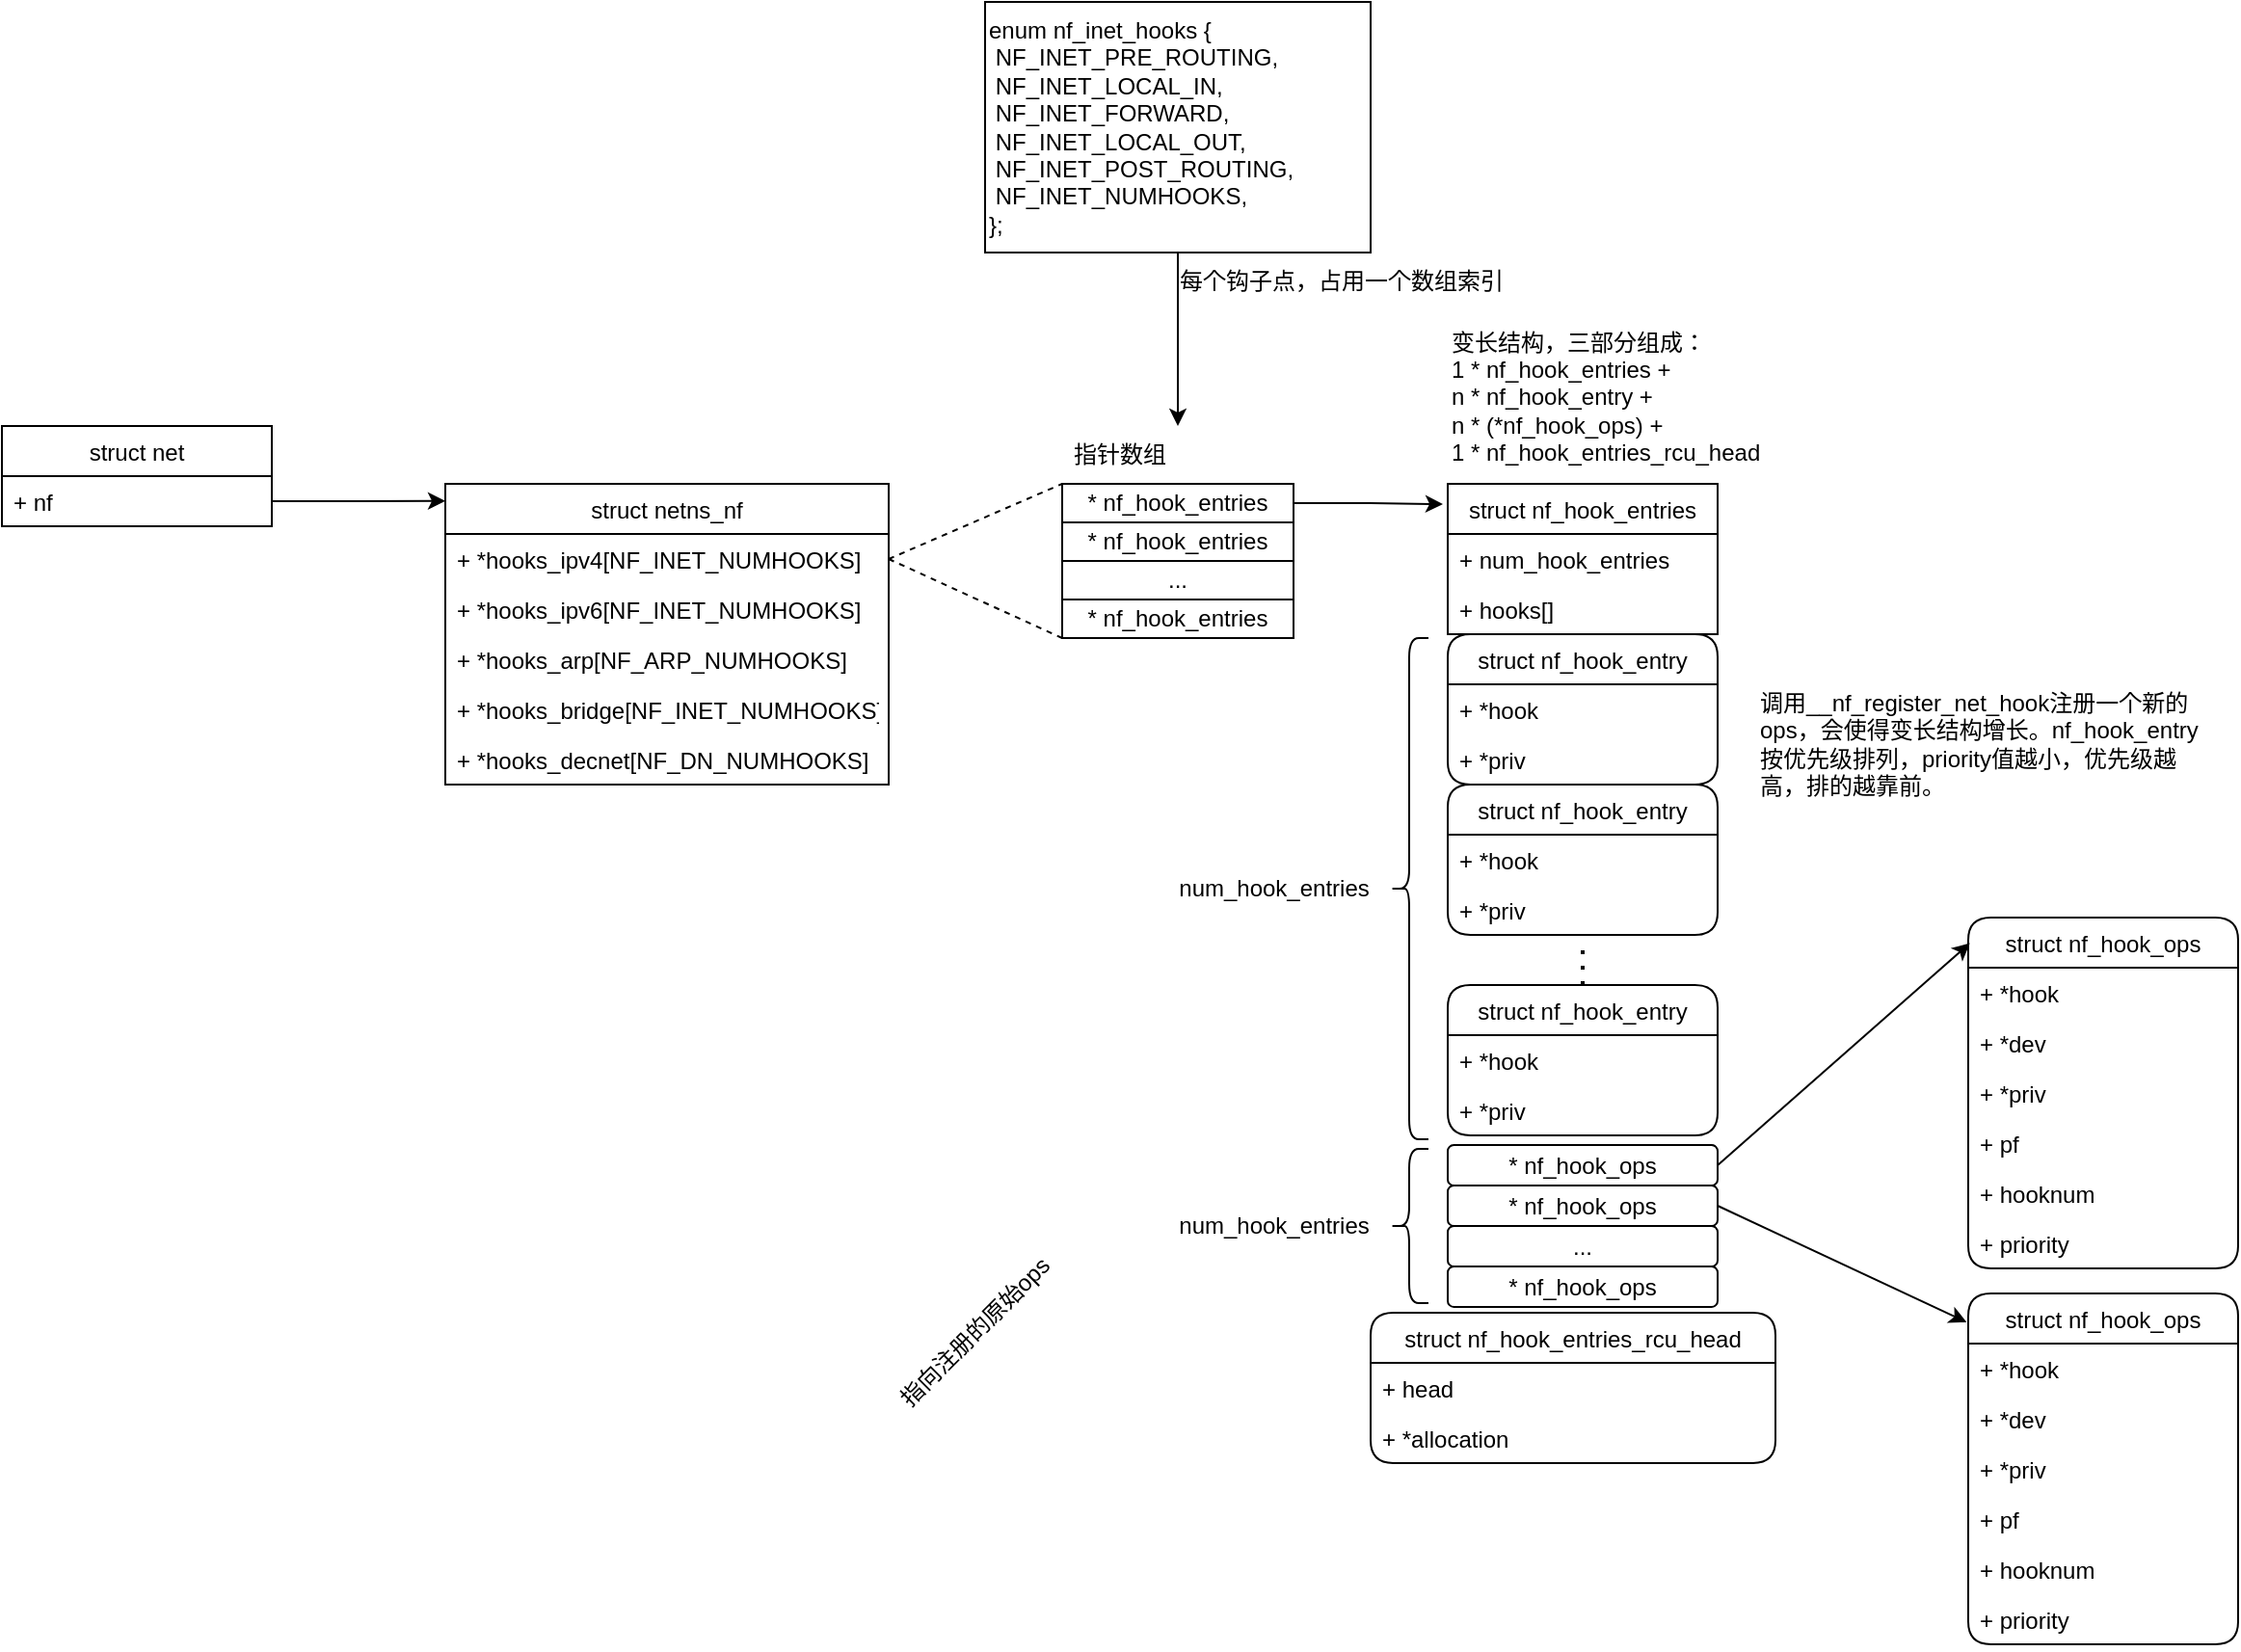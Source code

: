 <mxfile version="20.8.20" type="github">
  <diagram name="第 1 页" id="0HF-bXw9sUiKlREXwIyp">
    <mxGraphModel dx="875" dy="1626" grid="1" gridSize="10" guides="1" tooltips="1" connect="1" arrows="1" fold="1" page="1" pageScale="1" pageWidth="827" pageHeight="1169" math="0" shadow="0">
      <root>
        <mxCell id="0" />
        <mxCell id="1" parent="0" />
        <mxCell id="xlTnr0oYa22tqspzqVBi-1" value="struct net" style="swimlane;fontStyle=0;childLayout=stackLayout;horizontal=1;startSize=26;fillColor=none;horizontalStack=0;resizeParent=1;resizeParentMax=0;resizeLast=0;collapsible=1;marginBottom=0;" vertex="1" parent="1">
          <mxGeometry x="10" y="170" width="140" height="52" as="geometry" />
        </mxCell>
        <mxCell id="xlTnr0oYa22tqspzqVBi-2" value="+ nf" style="text;strokeColor=none;fillColor=none;align=left;verticalAlign=top;spacingLeft=4;spacingRight=4;overflow=hidden;rotatable=0;points=[[0,0.5],[1,0.5]];portConstraint=eastwest;" vertex="1" parent="xlTnr0oYa22tqspzqVBi-1">
          <mxGeometry y="26" width="140" height="26" as="geometry" />
        </mxCell>
        <mxCell id="xlTnr0oYa22tqspzqVBi-5" value="struct netns_nf" style="swimlane;fontStyle=0;childLayout=stackLayout;horizontal=1;startSize=26;fillColor=none;horizontalStack=0;resizeParent=1;resizeParentMax=0;resizeLast=0;collapsible=1;marginBottom=0;" vertex="1" parent="1">
          <mxGeometry x="240" y="200" width="230" height="156" as="geometry" />
        </mxCell>
        <mxCell id="xlTnr0oYa22tqspzqVBi-6" value="+ *hooks_ipv4[NF_INET_NUMHOOKS]" style="text;strokeColor=none;fillColor=none;align=left;verticalAlign=top;spacingLeft=4;spacingRight=4;overflow=hidden;rotatable=0;points=[[0,0.5],[1,0.5]];portConstraint=eastwest;" vertex="1" parent="xlTnr0oYa22tqspzqVBi-5">
          <mxGeometry y="26" width="230" height="26" as="geometry" />
        </mxCell>
        <mxCell id="xlTnr0oYa22tqspzqVBi-7" value="+ *hooks_ipv6[NF_INET_NUMHOOKS]" style="text;strokeColor=none;fillColor=none;align=left;verticalAlign=top;spacingLeft=4;spacingRight=4;overflow=hidden;rotatable=0;points=[[0,0.5],[1,0.5]];portConstraint=eastwest;" vertex="1" parent="xlTnr0oYa22tqspzqVBi-5">
          <mxGeometry y="52" width="230" height="26" as="geometry" />
        </mxCell>
        <mxCell id="xlTnr0oYa22tqspzqVBi-8" value="+ *hooks_arp[NF_ARP_NUMHOOKS]" style="text;strokeColor=none;fillColor=none;align=left;verticalAlign=top;spacingLeft=4;spacingRight=4;overflow=hidden;rotatable=0;points=[[0,0.5],[1,0.5]];portConstraint=eastwest;" vertex="1" parent="xlTnr0oYa22tqspzqVBi-5">
          <mxGeometry y="78" width="230" height="26" as="geometry" />
        </mxCell>
        <mxCell id="xlTnr0oYa22tqspzqVBi-10" value="+ *hooks_bridge[NF_INET_NUMHOOKS]" style="text;strokeColor=none;fillColor=none;align=left;verticalAlign=top;spacingLeft=4;spacingRight=4;overflow=hidden;rotatable=0;points=[[0,0.5],[1,0.5]];portConstraint=eastwest;" vertex="1" parent="xlTnr0oYa22tqspzqVBi-5">
          <mxGeometry y="104" width="230" height="26" as="geometry" />
        </mxCell>
        <mxCell id="xlTnr0oYa22tqspzqVBi-11" value="+ *hooks_decnet[NF_DN_NUMHOOKS]" style="text;strokeColor=none;fillColor=none;align=left;verticalAlign=top;spacingLeft=4;spacingRight=4;overflow=hidden;rotatable=0;points=[[0,0.5],[1,0.5]];portConstraint=eastwest;" vertex="1" parent="xlTnr0oYa22tqspzqVBi-5">
          <mxGeometry y="130" width="230" height="26" as="geometry" />
        </mxCell>
        <mxCell id="xlTnr0oYa22tqspzqVBi-12" value="" style="edgeStyle=orthogonalEdgeStyle;rounded=0;orthogonalLoop=1;jettySize=auto;html=1;entryX=0;entryY=0.057;entryDx=0;entryDy=0;entryPerimeter=0;" edge="1" parent="1" source="xlTnr0oYa22tqspzqVBi-2" target="xlTnr0oYa22tqspzqVBi-5">
          <mxGeometry relative="1" as="geometry" />
        </mxCell>
        <mxCell id="xlTnr0oYa22tqspzqVBi-28" value="" style="endArrow=none;dashed=1;html=1;rounded=0;exitX=1;exitY=0.5;exitDx=0;exitDy=0;entryX=0;entryY=0;entryDx=0;entryDy=0;" edge="1" parent="1" source="xlTnr0oYa22tqspzqVBi-6" target="xlTnr0oYa22tqspzqVBi-24">
          <mxGeometry width="50" height="50" relative="1" as="geometry">
            <mxPoint x="500" y="250" as="sourcePoint" />
            <mxPoint x="540" y="170" as="targetPoint" />
          </mxGeometry>
        </mxCell>
        <mxCell id="xlTnr0oYa22tqspzqVBi-29" value="" style="endArrow=none;dashed=1;html=1;rounded=0;exitX=1;exitY=0.5;exitDx=0;exitDy=0;entryX=0;entryY=1;entryDx=0;entryDy=0;" edge="1" parent="1" source="xlTnr0oYa22tqspzqVBi-6" target="xlTnr0oYa22tqspzqVBi-27">
          <mxGeometry width="50" height="50" relative="1" as="geometry">
            <mxPoint x="480" y="249" as="sourcePoint" />
            <mxPoint x="530" y="290" as="targetPoint" />
          </mxGeometry>
        </mxCell>
        <mxCell id="xlTnr0oYa22tqspzqVBi-30" value="" style="group" vertex="1" connectable="0" parent="1">
          <mxGeometry x="560" y="200" width="120" height="80" as="geometry" />
        </mxCell>
        <mxCell id="xlTnr0oYa22tqspzqVBi-24" value="* nf_hook_entries" style="rounded=0;whiteSpace=wrap;html=1;shadow=0;glass=0;sketch=0;fillColor=default;gradientColor=none;" vertex="1" parent="xlTnr0oYa22tqspzqVBi-30">
          <mxGeometry width="120" height="20" as="geometry" />
        </mxCell>
        <mxCell id="xlTnr0oYa22tqspzqVBi-25" value="* nf_hook_entries" style="rounded=0;whiteSpace=wrap;html=1;shadow=0;glass=0;sketch=0;fillColor=default;gradientColor=none;" vertex="1" parent="xlTnr0oYa22tqspzqVBi-30">
          <mxGeometry y="20" width="120" height="20" as="geometry" />
        </mxCell>
        <mxCell id="xlTnr0oYa22tqspzqVBi-26" value="..." style="rounded=0;whiteSpace=wrap;html=1;shadow=0;glass=0;sketch=0;fillColor=default;gradientColor=none;" vertex="1" parent="xlTnr0oYa22tqspzqVBi-30">
          <mxGeometry y="40" width="120" height="20" as="geometry" />
        </mxCell>
        <mxCell id="xlTnr0oYa22tqspzqVBi-27" value="* nf_hook_entries" style="rounded=0;whiteSpace=wrap;html=1;shadow=0;glass=0;sketch=0;fillColor=default;gradientColor=none;" vertex="1" parent="xlTnr0oYa22tqspzqVBi-30">
          <mxGeometry y="60" width="120" height="20" as="geometry" />
        </mxCell>
        <mxCell id="xlTnr0oYa22tqspzqVBi-31" value="指针数组" style="text;html=1;strokeColor=none;fillColor=none;align=center;verticalAlign=middle;whiteSpace=wrap;rounded=0;" vertex="1" parent="1">
          <mxGeometry x="560" y="170" width="60" height="30" as="geometry" />
        </mxCell>
        <mxCell id="xlTnr0oYa22tqspzqVBi-40" value="" style="group" vertex="1" connectable="0" parent="1">
          <mxGeometry x="760" y="200" width="140" height="338" as="geometry" />
        </mxCell>
        <mxCell id="xlTnr0oYa22tqspzqVBi-13" value="struct nf_hook_entries" style="swimlane;fontStyle=0;childLayout=stackLayout;horizontal=1;startSize=26;fillColor=none;horizontalStack=0;resizeParent=1;resizeParentMax=0;resizeLast=0;collapsible=1;marginBottom=0;" vertex="1" parent="xlTnr0oYa22tqspzqVBi-40">
          <mxGeometry width="140" height="78" as="geometry" />
        </mxCell>
        <mxCell id="xlTnr0oYa22tqspzqVBi-14" value="+ num_hook_entries" style="text;strokeColor=none;fillColor=none;align=left;verticalAlign=top;spacingLeft=4;spacingRight=4;overflow=hidden;rotatable=0;points=[[0,0.5],[1,0.5]];portConstraint=eastwest;" vertex="1" parent="xlTnr0oYa22tqspzqVBi-13">
          <mxGeometry y="26" width="140" height="26" as="geometry" />
        </mxCell>
        <mxCell id="xlTnr0oYa22tqspzqVBi-15" value="+ hooks[]" style="text;strokeColor=none;fillColor=none;align=left;verticalAlign=top;spacingLeft=4;spacingRight=4;overflow=hidden;rotatable=0;points=[[0,0.5],[1,0.5]];portConstraint=eastwest;" vertex="1" parent="xlTnr0oYa22tqspzqVBi-13">
          <mxGeometry y="52" width="140" height="26" as="geometry" />
        </mxCell>
        <mxCell id="xlTnr0oYa22tqspzqVBi-17" value="struct nf_hook_entry" style="swimlane;fontStyle=0;childLayout=stackLayout;horizontal=1;startSize=26;horizontalStack=0;resizeParent=1;resizeParentMax=0;resizeLast=0;collapsible=1;marginBottom=0;rounded=1;glass=0;swimlaneLine=1;shadow=0;gradientColor=none;swimlaneFillColor=none;" vertex="1" parent="xlTnr0oYa22tqspzqVBi-40">
          <mxGeometry y="78" width="140" height="78" as="geometry" />
        </mxCell>
        <mxCell id="xlTnr0oYa22tqspzqVBi-18" value="+ *hook" style="text;strokeColor=none;fillColor=none;align=left;verticalAlign=top;spacingLeft=4;spacingRight=4;overflow=hidden;rotatable=0;points=[[0,0.5],[1,0.5]];portConstraint=eastwest;" vertex="1" parent="xlTnr0oYa22tqspzqVBi-17">
          <mxGeometry y="26" width="140" height="26" as="geometry" />
        </mxCell>
        <mxCell id="xlTnr0oYa22tqspzqVBi-19" value="+ *priv" style="text;strokeColor=none;fillColor=none;align=left;verticalAlign=top;spacingLeft=4;spacingRight=4;overflow=hidden;rotatable=0;points=[[0,0.5],[1,0.5]];portConstraint=eastwest;" vertex="1" parent="xlTnr0oYa22tqspzqVBi-17">
          <mxGeometry y="52" width="140" height="26" as="geometry" />
        </mxCell>
        <mxCell id="xlTnr0oYa22tqspzqVBi-21" value="struct nf_hook_entry" style="swimlane;fontStyle=0;childLayout=stackLayout;horizontal=1;startSize=26;fillColor=none;horizontalStack=0;resizeParent=1;resizeParentMax=0;resizeLast=0;collapsible=1;marginBottom=0;rounded=1;" vertex="1" parent="xlTnr0oYa22tqspzqVBi-40">
          <mxGeometry y="156" width="140" height="78" as="geometry" />
        </mxCell>
        <mxCell id="xlTnr0oYa22tqspzqVBi-22" value="+ *hook" style="text;strokeColor=none;fillColor=none;align=left;verticalAlign=top;spacingLeft=4;spacingRight=4;overflow=hidden;rotatable=0;points=[[0,0.5],[1,0.5]];portConstraint=eastwest;" vertex="1" parent="xlTnr0oYa22tqspzqVBi-21">
          <mxGeometry y="26" width="140" height="26" as="geometry" />
        </mxCell>
        <mxCell id="xlTnr0oYa22tqspzqVBi-23" value="+ *priv" style="text;strokeColor=none;fillColor=none;align=left;verticalAlign=top;spacingLeft=4;spacingRight=4;overflow=hidden;rotatable=0;points=[[0,0.5],[1,0.5]];portConstraint=eastwest;" vertex="1" parent="xlTnr0oYa22tqspzqVBi-21">
          <mxGeometry y="52" width="140" height="26" as="geometry" />
        </mxCell>
        <mxCell id="xlTnr0oYa22tqspzqVBi-32" value="struct nf_hook_entry" style="swimlane;fontStyle=0;childLayout=stackLayout;horizontal=1;startSize=26;fillColor=none;horizontalStack=0;resizeParent=1;resizeParentMax=0;resizeLast=0;collapsible=1;marginBottom=0;rounded=1;" vertex="1" parent="xlTnr0oYa22tqspzqVBi-40">
          <mxGeometry y="260" width="140" height="78" as="geometry" />
        </mxCell>
        <mxCell id="xlTnr0oYa22tqspzqVBi-33" value="+ *hook" style="text;strokeColor=none;fillColor=none;align=left;verticalAlign=top;spacingLeft=4;spacingRight=4;overflow=hidden;rotatable=0;points=[[0,0.5],[1,0.5]];portConstraint=eastwest;" vertex="1" parent="xlTnr0oYa22tqspzqVBi-32">
          <mxGeometry y="26" width="140" height="26" as="geometry" />
        </mxCell>
        <mxCell id="xlTnr0oYa22tqspzqVBi-34" value="+ *priv" style="text;strokeColor=none;fillColor=none;align=left;verticalAlign=top;spacingLeft=4;spacingRight=4;overflow=hidden;rotatable=0;points=[[0,0.5],[1,0.5]];portConstraint=eastwest;" vertex="1" parent="xlTnr0oYa22tqspzqVBi-32">
          <mxGeometry y="52" width="140" height="26" as="geometry" />
        </mxCell>
        <mxCell id="xlTnr0oYa22tqspzqVBi-39" value="" style="endArrow=none;dashed=1;html=1;dashPattern=1 3;strokeWidth=2;rounded=0;entryX=0.5;entryY=1.122;entryDx=0;entryDy=0;entryPerimeter=0;exitX=0.5;exitY=0;exitDx=0;exitDy=0;" edge="1" parent="xlTnr0oYa22tqspzqVBi-40" source="xlTnr0oYa22tqspzqVBi-32" target="xlTnr0oYa22tqspzqVBi-23">
          <mxGeometry width="50" height="50" relative="1" as="geometry">
            <mxPoint x="-50" y="310" as="sourcePoint" />
            <mxPoint y="260" as="targetPoint" />
          </mxGeometry>
        </mxCell>
        <mxCell id="xlTnr0oYa22tqspzqVBi-41" value="" style="edgeStyle=orthogonalEdgeStyle;rounded=0;orthogonalLoop=1;jettySize=auto;html=1;entryX=-0.018;entryY=0.135;entryDx=0;entryDy=0;entryPerimeter=0;" edge="1" parent="1" source="xlTnr0oYa22tqspzqVBi-24" target="xlTnr0oYa22tqspzqVBi-13">
          <mxGeometry relative="1" as="geometry" />
        </mxCell>
        <mxCell id="xlTnr0oYa22tqspzqVBi-42" value="变长结构，三部分组成：&lt;br&gt;1 * nf_hook_entries +&lt;br&gt;n * nf_hook_entry +&lt;br&gt;n * (*nf_hook_ops) +&lt;br&gt;1 * nf_hook_entries_rcu_head&amp;nbsp;" style="text;html=1;strokeColor=none;fillColor=none;align=left;verticalAlign=middle;whiteSpace=wrap;rounded=0;" vertex="1" parent="1">
          <mxGeometry x="760" y="120" width="180" height="70" as="geometry" />
        </mxCell>
        <mxCell id="xlTnr0oYa22tqspzqVBi-43" value="" style="shape=curlyBracket;whiteSpace=wrap;html=1;rounded=1;labelPosition=left;verticalLabelPosition=middle;align=right;verticalAlign=middle;shadow=0;glass=0;sketch=0;fillColor=default;gradientColor=none;" vertex="1" parent="1">
          <mxGeometry x="730" y="280" width="20" height="260" as="geometry" />
        </mxCell>
        <mxCell id="xlTnr0oYa22tqspzqVBi-44" value="num_hook_entries" style="text;html=1;strokeColor=none;fillColor=none;align=center;verticalAlign=middle;whiteSpace=wrap;rounded=0;" vertex="1" parent="1">
          <mxGeometry x="620" y="395" width="100" height="30" as="geometry" />
        </mxCell>
        <mxCell id="xlTnr0oYa22tqspzqVBi-46" value="&lt;div&gt;enum nf_inet_hooks {&lt;/div&gt;&lt;div&gt;	&lt;span style=&quot;white-space: pre;&quot;&gt;	&lt;/span&gt;NF_INET_PRE_ROUTING,&lt;/div&gt;&lt;div&gt;&lt;span style=&quot;&quot;&gt;	&lt;/span&gt;&lt;span style=&quot;white-space: pre;&quot;&gt;	&lt;/span&gt;NF_INET_LOCAL_IN,&lt;/div&gt;&lt;div&gt;&lt;span style=&quot;&quot;&gt;	&lt;/span&gt;&lt;span style=&quot;white-space: pre;&quot;&gt;	&lt;/span&gt;NF_INET_FORWARD,&lt;/div&gt;&lt;div&gt;&lt;span style=&quot;&quot;&gt;	&lt;/span&gt;&lt;span style=&quot;white-space: pre;&quot;&gt;	&lt;/span&gt;NF_INET_LOCAL_OUT,&lt;/div&gt;&lt;div&gt;&lt;span style=&quot;&quot;&gt;	&lt;/span&gt;&lt;span style=&quot;white-space: pre;&quot;&gt;	&lt;/span&gt;NF_INET_POST_ROUTING,&lt;/div&gt;&lt;div&gt;&lt;span style=&quot;&quot;&gt;	&lt;/span&gt;&lt;span style=&quot;white-space: pre;&quot;&gt;	&lt;/span&gt;NF_INET_NUMHOOKS,&lt;/div&gt;&lt;div&gt;};&lt;/div&gt;" style="rounded=0;whiteSpace=wrap;html=1;shadow=0;glass=0;sketch=0;fillColor=default;gradientColor=none;align=left;" vertex="1" parent="1">
          <mxGeometry x="520" y="-50" width="200" height="130" as="geometry" />
        </mxCell>
        <mxCell id="xlTnr0oYa22tqspzqVBi-47" value="" style="endArrow=classic;html=1;rounded=0;exitX=0.5;exitY=1;exitDx=0;exitDy=0;entryX=1;entryY=0;entryDx=0;entryDy=0;" edge="1" parent="1" source="xlTnr0oYa22tqspzqVBi-46" target="xlTnr0oYa22tqspzqVBi-31">
          <mxGeometry width="50" height="50" relative="1" as="geometry">
            <mxPoint x="650" y="160" as="sourcePoint" />
            <mxPoint x="700" y="110" as="targetPoint" />
          </mxGeometry>
        </mxCell>
        <mxCell id="xlTnr0oYa22tqspzqVBi-48" value="每个钩子点，占用一个数组索引" style="text;html=1;strokeColor=none;fillColor=none;align=center;verticalAlign=middle;whiteSpace=wrap;rounded=0;" vertex="1" parent="1">
          <mxGeometry x="620" y="80" width="170" height="30" as="geometry" />
        </mxCell>
        <mxCell id="xlTnr0oYa22tqspzqVBi-65" value="" style="shape=curlyBracket;whiteSpace=wrap;html=1;rounded=1;labelPosition=left;verticalLabelPosition=middle;align=right;verticalAlign=middle;shadow=0;glass=0;sketch=0;fillColor=default;gradientColor=none;size=0.5;" vertex="1" parent="1">
          <mxGeometry x="730" y="545" width="20" height="80" as="geometry" />
        </mxCell>
        <mxCell id="xlTnr0oYa22tqspzqVBi-66" value="num_hook_entries" style="text;html=1;strokeColor=none;fillColor=none;align=center;verticalAlign=middle;whiteSpace=wrap;rounded=0;" vertex="1" parent="1">
          <mxGeometry x="620" y="570" width="100" height="30" as="geometry" />
        </mxCell>
        <mxCell id="xlTnr0oYa22tqspzqVBi-67" value="struct nf_hook_entries_rcu_head" style="swimlane;fontStyle=0;childLayout=stackLayout;horizontal=1;startSize=26;fillColor=none;horizontalStack=0;resizeParent=1;resizeParentMax=0;resizeLast=0;collapsible=1;marginBottom=0;rounded=1;shadow=0;glass=0;sketch=0;" vertex="1" parent="1">
          <mxGeometry x="720" y="630" width="210" height="78" as="geometry" />
        </mxCell>
        <mxCell id="xlTnr0oYa22tqspzqVBi-68" value="+ head" style="text;strokeColor=none;fillColor=none;align=left;verticalAlign=top;spacingLeft=4;spacingRight=4;overflow=hidden;rotatable=0;points=[[0,0.5],[1,0.5]];portConstraint=eastwest;" vertex="1" parent="xlTnr0oYa22tqspzqVBi-67">
          <mxGeometry y="26" width="210" height="26" as="geometry" />
        </mxCell>
        <mxCell id="xlTnr0oYa22tqspzqVBi-69" value="+ *allocation" style="text;strokeColor=none;fillColor=none;align=left;verticalAlign=top;spacingLeft=4;spacingRight=4;overflow=hidden;rotatable=0;points=[[0,0.5],[1,0.5]];portConstraint=eastwest;" vertex="1" parent="xlTnr0oYa22tqspzqVBi-67">
          <mxGeometry y="52" width="210" height="26" as="geometry" />
        </mxCell>
        <mxCell id="xlTnr0oYa22tqspzqVBi-75" value="" style="group" vertex="1" connectable="0" parent="1">
          <mxGeometry x="760" y="543" width="140" height="84" as="geometry" />
        </mxCell>
        <mxCell id="xlTnr0oYa22tqspzqVBi-71" value="* nf_hook_ops" style="rounded=1;whiteSpace=wrap;html=1;shadow=0;glass=0;sketch=0;fillColor=default;gradientColor=none;" vertex="1" parent="xlTnr0oYa22tqspzqVBi-75">
          <mxGeometry width="140" height="21" as="geometry" />
        </mxCell>
        <mxCell id="xlTnr0oYa22tqspzqVBi-72" value="* nf_hook_ops" style="rounded=1;whiteSpace=wrap;html=1;shadow=0;glass=0;sketch=0;fillColor=default;gradientColor=none;" vertex="1" parent="xlTnr0oYa22tqspzqVBi-75">
          <mxGeometry y="21" width="140" height="21" as="geometry" />
        </mxCell>
        <mxCell id="xlTnr0oYa22tqspzqVBi-73" value="..." style="rounded=1;whiteSpace=wrap;html=1;shadow=0;glass=0;sketch=0;fillColor=default;gradientColor=none;" vertex="1" parent="xlTnr0oYa22tqspzqVBi-75">
          <mxGeometry y="42" width="140" height="21" as="geometry" />
        </mxCell>
        <mxCell id="xlTnr0oYa22tqspzqVBi-74" value="* nf_hook_ops" style="rounded=1;whiteSpace=wrap;html=1;shadow=0;glass=0;sketch=0;fillColor=default;gradientColor=none;" vertex="1" parent="xlTnr0oYa22tqspzqVBi-75">
          <mxGeometry y="63" width="140" height="21" as="geometry" />
        </mxCell>
        <mxCell id="xlTnr0oYa22tqspzqVBi-78" value="调用__nf_register_net_hook注册一个新的ops，会使得变长结构增长。nf_hook_entry按优先级排列，priority值越小，优先级越高，排的越靠前。" style="text;html=1;strokeColor=none;fillColor=none;align=left;verticalAlign=middle;whiteSpace=wrap;rounded=0;" vertex="1" parent="1">
          <mxGeometry x="920" y="300" width="240" height="70" as="geometry" />
        </mxCell>
        <mxCell id="xlTnr0oYa22tqspzqVBi-79" value="指向注册的原始ops" style="text;html=1;strokeColor=none;fillColor=none;align=center;verticalAlign=middle;whiteSpace=wrap;rounded=0;rotation=-45;" vertex="1" parent="1">
          <mxGeometry x="430" y="625" width="170" height="30" as="geometry" />
        </mxCell>
        <mxCell id="xlTnr0oYa22tqspzqVBi-80" value="" style="endArrow=classic;html=1;rounded=0;exitX=1;exitY=0.5;exitDx=0;exitDy=0;entryX=0.006;entryY=0.073;entryDx=0;entryDy=0;entryPerimeter=0;" edge="1" parent="1" source="xlTnr0oYa22tqspzqVBi-71" target="xlTnr0oYa22tqspzqVBi-49">
          <mxGeometry width="50" height="50" relative="1" as="geometry">
            <mxPoint x="960" y="600" as="sourcePoint" />
            <mxPoint x="1010" y="550" as="targetPoint" />
          </mxGeometry>
        </mxCell>
        <mxCell id="xlTnr0oYa22tqspzqVBi-81" value="" style="endArrow=classic;html=1;rounded=0;exitX=1;exitY=0.5;exitDx=0;exitDy=0;entryX=-0.006;entryY=0.082;entryDx=0;entryDy=0;entryPerimeter=0;" edge="1" parent="1" source="xlTnr0oYa22tqspzqVBi-72" target="xlTnr0oYa22tqspzqVBi-56">
          <mxGeometry width="50" height="50" relative="1" as="geometry">
            <mxPoint x="910" y="564" as="sourcePoint" />
            <mxPoint x="1091" y="412" as="targetPoint" />
          </mxGeometry>
        </mxCell>
        <mxCell id="xlTnr0oYa22tqspzqVBi-49" value="struct nf_hook_ops" style="swimlane;fontStyle=0;childLayout=stackLayout;horizontal=1;startSize=26;fillColor=none;horizontalStack=0;resizeParent=1;resizeParentMax=0;resizeLast=0;collapsible=1;marginBottom=0;rounded=1;shadow=0;glass=0;sketch=0;" vertex="1" parent="1">
          <mxGeometry x="1030" y="425" width="140" height="182" as="geometry" />
        </mxCell>
        <mxCell id="xlTnr0oYa22tqspzqVBi-50" value="+ *hook" style="text;strokeColor=none;fillColor=none;align=left;verticalAlign=top;spacingLeft=4;spacingRight=4;overflow=hidden;rotatable=0;points=[[0,0.5],[1,0.5]];portConstraint=eastwest;" vertex="1" parent="xlTnr0oYa22tqspzqVBi-49">
          <mxGeometry y="26" width="140" height="26" as="geometry" />
        </mxCell>
        <mxCell id="xlTnr0oYa22tqspzqVBi-51" value="+ *dev" style="text;strokeColor=none;fillColor=none;align=left;verticalAlign=top;spacingLeft=4;spacingRight=4;overflow=hidden;rotatable=0;points=[[0,0.5],[1,0.5]];portConstraint=eastwest;" vertex="1" parent="xlTnr0oYa22tqspzqVBi-49">
          <mxGeometry y="52" width="140" height="26" as="geometry" />
        </mxCell>
        <mxCell id="xlTnr0oYa22tqspzqVBi-52" value="+ *priv" style="text;strokeColor=none;fillColor=none;align=left;verticalAlign=top;spacingLeft=4;spacingRight=4;overflow=hidden;rotatable=0;points=[[0,0.5],[1,0.5]];portConstraint=eastwest;" vertex="1" parent="xlTnr0oYa22tqspzqVBi-49">
          <mxGeometry y="78" width="140" height="26" as="geometry" />
        </mxCell>
        <mxCell id="xlTnr0oYa22tqspzqVBi-53" value="+ pf" style="text;strokeColor=none;fillColor=none;align=left;verticalAlign=top;spacingLeft=4;spacingRight=4;overflow=hidden;rotatable=0;points=[[0,0.5],[1,0.5]];portConstraint=eastwest;" vertex="1" parent="xlTnr0oYa22tqspzqVBi-49">
          <mxGeometry y="104" width="140" height="26" as="geometry" />
        </mxCell>
        <mxCell id="xlTnr0oYa22tqspzqVBi-54" value="+ hooknum" style="text;strokeColor=none;fillColor=none;align=left;verticalAlign=top;spacingLeft=4;spacingRight=4;overflow=hidden;rotatable=0;points=[[0,0.5],[1,0.5]];portConstraint=eastwest;" vertex="1" parent="xlTnr0oYa22tqspzqVBi-49">
          <mxGeometry y="130" width="140" height="26" as="geometry" />
        </mxCell>
        <mxCell id="xlTnr0oYa22tqspzqVBi-55" value="+ priority" style="text;strokeColor=none;fillColor=none;align=left;verticalAlign=top;spacingLeft=4;spacingRight=4;overflow=hidden;rotatable=0;points=[[0,0.5],[1,0.5]];portConstraint=eastwest;" vertex="1" parent="xlTnr0oYa22tqspzqVBi-49">
          <mxGeometry y="156" width="140" height="26" as="geometry" />
        </mxCell>
        <mxCell id="xlTnr0oYa22tqspzqVBi-56" value="struct nf_hook_ops" style="swimlane;fontStyle=0;childLayout=stackLayout;horizontal=1;startSize=26;fillColor=none;horizontalStack=0;resizeParent=1;resizeParentMax=0;resizeLast=0;collapsible=1;marginBottom=0;rounded=1;shadow=0;glass=0;sketch=0;" vertex="1" parent="1">
          <mxGeometry x="1030" y="620" width="140" height="182" as="geometry" />
        </mxCell>
        <mxCell id="xlTnr0oYa22tqspzqVBi-57" value="+ *hook" style="text;strokeColor=none;fillColor=none;align=left;verticalAlign=top;spacingLeft=4;spacingRight=4;overflow=hidden;rotatable=0;points=[[0,0.5],[1,0.5]];portConstraint=eastwest;" vertex="1" parent="xlTnr0oYa22tqspzqVBi-56">
          <mxGeometry y="26" width="140" height="26" as="geometry" />
        </mxCell>
        <mxCell id="xlTnr0oYa22tqspzqVBi-58" value="+ *dev" style="text;strokeColor=none;fillColor=none;align=left;verticalAlign=top;spacingLeft=4;spacingRight=4;overflow=hidden;rotatable=0;points=[[0,0.5],[1,0.5]];portConstraint=eastwest;" vertex="1" parent="xlTnr0oYa22tqspzqVBi-56">
          <mxGeometry y="52" width="140" height="26" as="geometry" />
        </mxCell>
        <mxCell id="xlTnr0oYa22tqspzqVBi-59" value="+ *priv" style="text;strokeColor=none;fillColor=none;align=left;verticalAlign=top;spacingLeft=4;spacingRight=4;overflow=hidden;rotatable=0;points=[[0,0.5],[1,0.5]];portConstraint=eastwest;" vertex="1" parent="xlTnr0oYa22tqspzqVBi-56">
          <mxGeometry y="78" width="140" height="26" as="geometry" />
        </mxCell>
        <mxCell id="xlTnr0oYa22tqspzqVBi-60" value="+ pf" style="text;strokeColor=none;fillColor=none;align=left;verticalAlign=top;spacingLeft=4;spacingRight=4;overflow=hidden;rotatable=0;points=[[0,0.5],[1,0.5]];portConstraint=eastwest;" vertex="1" parent="xlTnr0oYa22tqspzqVBi-56">
          <mxGeometry y="104" width="140" height="26" as="geometry" />
        </mxCell>
        <mxCell id="xlTnr0oYa22tqspzqVBi-61" value="+ hooknum" style="text;strokeColor=none;fillColor=none;align=left;verticalAlign=top;spacingLeft=4;spacingRight=4;overflow=hidden;rotatable=0;points=[[0,0.5],[1,0.5]];portConstraint=eastwest;" vertex="1" parent="xlTnr0oYa22tqspzqVBi-56">
          <mxGeometry y="130" width="140" height="26" as="geometry" />
        </mxCell>
        <mxCell id="xlTnr0oYa22tqspzqVBi-62" value="+ priority" style="text;strokeColor=none;fillColor=none;align=left;verticalAlign=top;spacingLeft=4;spacingRight=4;overflow=hidden;rotatable=0;points=[[0,0.5],[1,0.5]];portConstraint=eastwest;" vertex="1" parent="xlTnr0oYa22tqspzqVBi-56">
          <mxGeometry y="156" width="140" height="26" as="geometry" />
        </mxCell>
      </root>
    </mxGraphModel>
  </diagram>
</mxfile>

